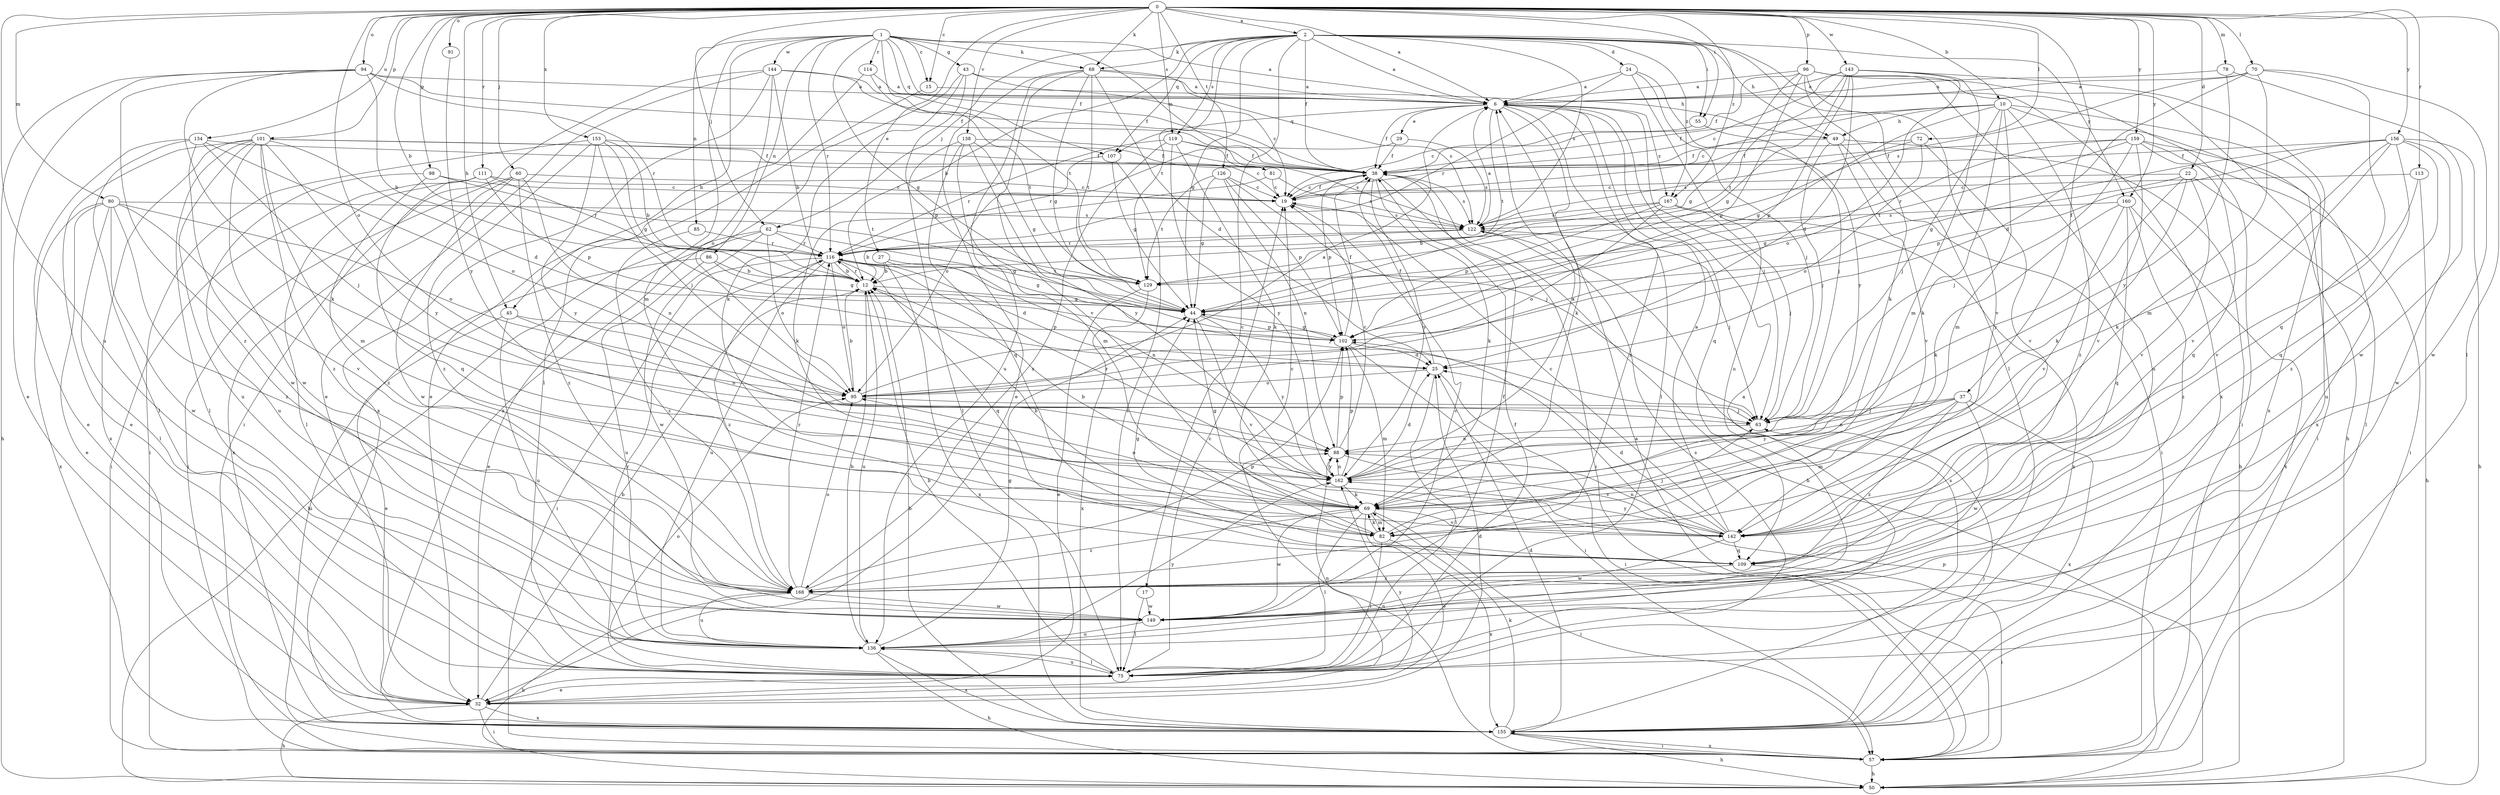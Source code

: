 strict digraph  {
0;
1;
2;
6;
10;
12;
15;
17;
19;
22;
24;
25;
27;
29;
32;
37;
38;
43;
44;
45;
49;
50;
55;
57;
60;
62;
63;
68;
69;
70;
72;
75;
78;
80;
81;
82;
85;
86;
88;
91;
94;
95;
96;
98;
101;
102;
107;
109;
111;
113;
114;
116;
119;
122;
126;
129;
134;
136;
138;
142;
143;
144;
149;
153;
155;
156;
159;
160;
162;
167;
168;
0 -> 2  [label=a];
0 -> 6  [label=a];
0 -> 10  [label=b];
0 -> 12  [label=b];
0 -> 15  [label=c];
0 -> 22  [label=d];
0 -> 27  [label=e];
0 -> 37  [label=f];
0 -> 45  [label=h];
0 -> 55  [label=i];
0 -> 60  [label=j];
0 -> 62  [label=j];
0 -> 68  [label=k];
0 -> 70  [label=l];
0 -> 72  [label=l];
0 -> 75  [label=l];
0 -> 78  [label=m];
0 -> 80  [label=m];
0 -> 91  [label=o];
0 -> 94  [label=o];
0 -> 95  [label=o];
0 -> 96  [label=p];
0 -> 98  [label=p];
0 -> 101  [label=p];
0 -> 111  [label=r];
0 -> 113  [label=r];
0 -> 119  [label=s];
0 -> 126  [label=t];
0 -> 134  [label=u];
0 -> 136  [label=u];
0 -> 138  [label=v];
0 -> 143  [label=w];
0 -> 153  [label=x];
0 -> 156  [label=y];
0 -> 159  [label=y];
0 -> 160  [label=y];
0 -> 167  [label=z];
1 -> 6  [label=a];
1 -> 15  [label=c];
1 -> 38  [label=f];
1 -> 43  [label=g];
1 -> 44  [label=g];
1 -> 45  [label=h];
1 -> 68  [label=k];
1 -> 81  [label=m];
1 -> 82  [label=m];
1 -> 85  [label=n];
1 -> 86  [label=n];
1 -> 107  [label=q];
1 -> 114  [label=r];
1 -> 116  [label=r];
1 -> 129  [label=t];
1 -> 144  [label=w];
2 -> 6  [label=a];
2 -> 12  [label=b];
2 -> 17  [label=c];
2 -> 24  [label=d];
2 -> 38  [label=f];
2 -> 44  [label=g];
2 -> 49  [label=h];
2 -> 55  [label=i];
2 -> 62  [label=j];
2 -> 68  [label=k];
2 -> 75  [label=l];
2 -> 107  [label=q];
2 -> 119  [label=s];
2 -> 122  [label=s];
2 -> 129  [label=t];
2 -> 155  [label=x];
2 -> 160  [label=y];
2 -> 167  [label=z];
6 -> 29  [label=e];
6 -> 38  [label=f];
6 -> 63  [label=j];
6 -> 69  [label=k];
6 -> 75  [label=l];
6 -> 107  [label=q];
6 -> 109  [label=q];
6 -> 129  [label=t];
6 -> 167  [label=z];
6 -> 168  [label=z];
10 -> 19  [label=c];
10 -> 38  [label=f];
10 -> 44  [label=g];
10 -> 49  [label=h];
10 -> 57  [label=i];
10 -> 63  [label=j];
10 -> 69  [label=k];
10 -> 82  [label=m];
10 -> 155  [label=x];
10 -> 168  [label=z];
12 -> 44  [label=g];
12 -> 116  [label=r];
12 -> 136  [label=u];
15 -> 49  [label=h];
15 -> 75  [label=l];
17 -> 75  [label=l];
17 -> 149  [label=w];
19 -> 38  [label=f];
19 -> 122  [label=s];
22 -> 19  [label=c];
22 -> 44  [label=g];
22 -> 69  [label=k];
22 -> 75  [label=l];
22 -> 142  [label=v];
22 -> 162  [label=y];
24 -> 6  [label=a];
24 -> 63  [label=j];
24 -> 116  [label=r];
24 -> 136  [label=u];
24 -> 162  [label=y];
25 -> 38  [label=f];
25 -> 57  [label=i];
25 -> 75  [label=l];
25 -> 95  [label=o];
27 -> 12  [label=b];
27 -> 44  [label=g];
27 -> 88  [label=n];
27 -> 155  [label=x];
29 -> 38  [label=f];
29 -> 116  [label=r];
29 -> 122  [label=s];
32 -> 12  [label=b];
32 -> 25  [label=d];
32 -> 50  [label=h];
32 -> 57  [label=i];
32 -> 88  [label=n];
32 -> 155  [label=x];
32 -> 162  [label=y];
37 -> 63  [label=j];
37 -> 82  [label=m];
37 -> 88  [label=n];
37 -> 149  [label=w];
37 -> 155  [label=x];
37 -> 162  [label=y];
37 -> 168  [label=z];
38 -> 19  [label=c];
38 -> 50  [label=h];
38 -> 57  [label=i];
38 -> 69  [label=k];
38 -> 102  [label=p];
38 -> 122  [label=s];
38 -> 162  [label=y];
43 -> 6  [label=a];
43 -> 19  [label=c];
43 -> 69  [label=k];
43 -> 102  [label=p];
43 -> 155  [label=x];
44 -> 102  [label=p];
44 -> 142  [label=v];
44 -> 162  [label=y];
45 -> 32  [label=e];
45 -> 88  [label=n];
45 -> 102  [label=p];
45 -> 136  [label=u];
49 -> 38  [label=f];
49 -> 50  [label=h];
49 -> 57  [label=i];
49 -> 63  [label=j];
49 -> 142  [label=v];
50 -> 102  [label=p];
55 -> 19  [label=c];
55 -> 63  [label=j];
57 -> 6  [label=a];
57 -> 50  [label=h];
57 -> 88  [label=n];
57 -> 155  [label=x];
60 -> 19  [label=c];
60 -> 57  [label=i];
60 -> 88  [label=n];
60 -> 149  [label=w];
60 -> 155  [label=x];
60 -> 168  [label=z];
62 -> 32  [label=e];
62 -> 44  [label=g];
62 -> 50  [label=h];
62 -> 95  [label=o];
62 -> 116  [label=r];
62 -> 149  [label=w];
63 -> 88  [label=n];
68 -> 6  [label=a];
68 -> 25  [label=d];
68 -> 32  [label=e];
68 -> 44  [label=g];
68 -> 122  [label=s];
68 -> 129  [label=t];
68 -> 136  [label=u];
68 -> 142  [label=v];
69 -> 12  [label=b];
69 -> 32  [label=e];
69 -> 44  [label=g];
69 -> 57  [label=i];
69 -> 75  [label=l];
69 -> 82  [label=m];
69 -> 95  [label=o];
69 -> 142  [label=v];
69 -> 149  [label=w];
69 -> 168  [label=z];
70 -> 6  [label=a];
70 -> 25  [label=d];
70 -> 82  [label=m];
70 -> 109  [label=q];
70 -> 122  [label=s];
70 -> 149  [label=w];
72 -> 38  [label=f];
72 -> 95  [label=o];
72 -> 122  [label=s];
72 -> 142  [label=v];
75 -> 6  [label=a];
75 -> 12  [label=b];
75 -> 19  [label=c];
75 -> 32  [label=e];
75 -> 38  [label=f];
75 -> 95  [label=o];
75 -> 116  [label=r];
75 -> 122  [label=s];
75 -> 136  [label=u];
78 -> 6  [label=a];
78 -> 149  [label=w];
78 -> 162  [label=y];
80 -> 32  [label=e];
80 -> 75  [label=l];
80 -> 95  [label=o];
80 -> 122  [label=s];
80 -> 142  [label=v];
80 -> 149  [label=w];
80 -> 155  [label=x];
80 -> 168  [label=z];
81 -> 19  [label=c];
81 -> 69  [label=k];
81 -> 122  [label=s];
82 -> 12  [label=b];
82 -> 19  [label=c];
82 -> 63  [label=j];
82 -> 69  [label=k];
82 -> 75  [label=l];
82 -> 155  [label=x];
85 -> 116  [label=r];
85 -> 168  [label=z];
86 -> 12  [label=b];
86 -> 44  [label=g];
86 -> 57  [label=i];
86 -> 136  [label=u];
88 -> 19  [label=c];
88 -> 102  [label=p];
88 -> 142  [label=v];
88 -> 162  [label=y];
91 -> 162  [label=y];
94 -> 6  [label=a];
94 -> 12  [label=b];
94 -> 32  [label=e];
94 -> 38  [label=f];
94 -> 50  [label=h];
94 -> 69  [label=k];
94 -> 116  [label=r];
94 -> 168  [label=z];
95 -> 6  [label=a];
95 -> 12  [label=b];
95 -> 63  [label=j];
96 -> 6  [label=a];
96 -> 38  [label=f];
96 -> 44  [label=g];
96 -> 50  [label=h];
96 -> 57  [label=i];
96 -> 69  [label=k];
96 -> 102  [label=p];
96 -> 136  [label=u];
96 -> 142  [label=v];
98 -> 19  [label=c];
98 -> 129  [label=t];
98 -> 136  [label=u];
98 -> 168  [label=z];
101 -> 19  [label=c];
101 -> 25  [label=d];
101 -> 32  [label=e];
101 -> 38  [label=f];
101 -> 75  [label=l];
101 -> 82  [label=m];
101 -> 136  [label=u];
101 -> 149  [label=w];
101 -> 155  [label=x];
101 -> 162  [label=y];
101 -> 168  [label=z];
102 -> 25  [label=d];
102 -> 38  [label=f];
102 -> 44  [label=g];
102 -> 57  [label=i];
102 -> 82  [label=m];
107 -> 44  [label=g];
107 -> 75  [label=l];
107 -> 95  [label=o];
109 -> 44  [label=g];
109 -> 57  [label=i];
109 -> 168  [label=z];
111 -> 19  [label=c];
111 -> 57  [label=i];
111 -> 75  [label=l];
111 -> 102  [label=p];
111 -> 109  [label=q];
111 -> 116  [label=r];
113 -> 19  [label=c];
113 -> 50  [label=h];
113 -> 142  [label=v];
114 -> 6  [label=a];
114 -> 32  [label=e];
114 -> 129  [label=t];
116 -> 12  [label=b];
116 -> 25  [label=d];
116 -> 57  [label=i];
116 -> 63  [label=j];
116 -> 95  [label=o];
116 -> 109  [label=q];
116 -> 129  [label=t];
116 -> 136  [label=u];
116 -> 168  [label=z];
119 -> 38  [label=f];
119 -> 69  [label=k];
119 -> 116  [label=r];
119 -> 122  [label=s];
119 -> 162  [label=y];
119 -> 168  [label=z];
122 -> 6  [label=a];
122 -> 12  [label=b];
122 -> 63  [label=j];
122 -> 116  [label=r];
126 -> 19  [label=c];
126 -> 44  [label=g];
126 -> 63  [label=j];
126 -> 88  [label=n];
126 -> 102  [label=p];
126 -> 129  [label=t];
129 -> 32  [label=e];
129 -> 155  [label=x];
134 -> 32  [label=e];
134 -> 38  [label=f];
134 -> 63  [label=j];
134 -> 75  [label=l];
134 -> 95  [label=o];
134 -> 149  [label=w];
136 -> 12  [label=b];
136 -> 44  [label=g];
136 -> 50  [label=h];
136 -> 75  [label=l];
136 -> 155  [label=x];
136 -> 162  [label=y];
138 -> 38  [label=f];
138 -> 44  [label=g];
138 -> 75  [label=l];
138 -> 82  [label=m];
138 -> 109  [label=q];
138 -> 162  [label=y];
142 -> 6  [label=a];
142 -> 19  [label=c];
142 -> 25  [label=d];
142 -> 88  [label=n];
142 -> 109  [label=q];
142 -> 149  [label=w];
142 -> 162  [label=y];
143 -> 6  [label=a];
143 -> 19  [label=c];
143 -> 25  [label=d];
143 -> 44  [label=g];
143 -> 82  [label=m];
143 -> 95  [label=o];
143 -> 102  [label=p];
143 -> 129  [label=t];
143 -> 155  [label=x];
144 -> 6  [label=a];
144 -> 12  [label=b];
144 -> 32  [label=e];
144 -> 38  [label=f];
144 -> 57  [label=i];
144 -> 95  [label=o];
144 -> 155  [label=x];
149 -> 19  [label=c];
149 -> 38  [label=f];
149 -> 136  [label=u];
153 -> 12  [label=b];
153 -> 38  [label=f];
153 -> 44  [label=g];
153 -> 57  [label=i];
153 -> 63  [label=j];
153 -> 162  [label=y];
153 -> 168  [label=z];
155 -> 12  [label=b];
155 -> 25  [label=d];
155 -> 50  [label=h];
155 -> 57  [label=i];
155 -> 63  [label=j];
155 -> 69  [label=k];
155 -> 122  [label=s];
156 -> 38  [label=f];
156 -> 44  [label=g];
156 -> 50  [label=h];
156 -> 69  [label=k];
156 -> 102  [label=p];
156 -> 109  [label=q];
156 -> 142  [label=v];
156 -> 149  [label=w];
156 -> 168  [label=z];
159 -> 38  [label=f];
159 -> 57  [label=i];
159 -> 63  [label=j];
159 -> 109  [label=q];
159 -> 116  [label=r];
159 -> 129  [label=t];
159 -> 136  [label=u];
159 -> 142  [label=v];
160 -> 69  [label=k];
160 -> 109  [label=q];
160 -> 122  [label=s];
160 -> 142  [label=v];
160 -> 155  [label=x];
160 -> 168  [label=z];
162 -> 6  [label=a];
162 -> 25  [label=d];
162 -> 69  [label=k];
162 -> 88  [label=n];
162 -> 102  [label=p];
162 -> 116  [label=r];
167 -> 12  [label=b];
167 -> 63  [label=j];
167 -> 95  [label=o];
167 -> 102  [label=p];
167 -> 122  [label=s];
167 -> 155  [label=x];
168 -> 50  [label=h];
168 -> 95  [label=o];
168 -> 102  [label=p];
168 -> 116  [label=r];
168 -> 136  [label=u];
168 -> 149  [label=w];
}
